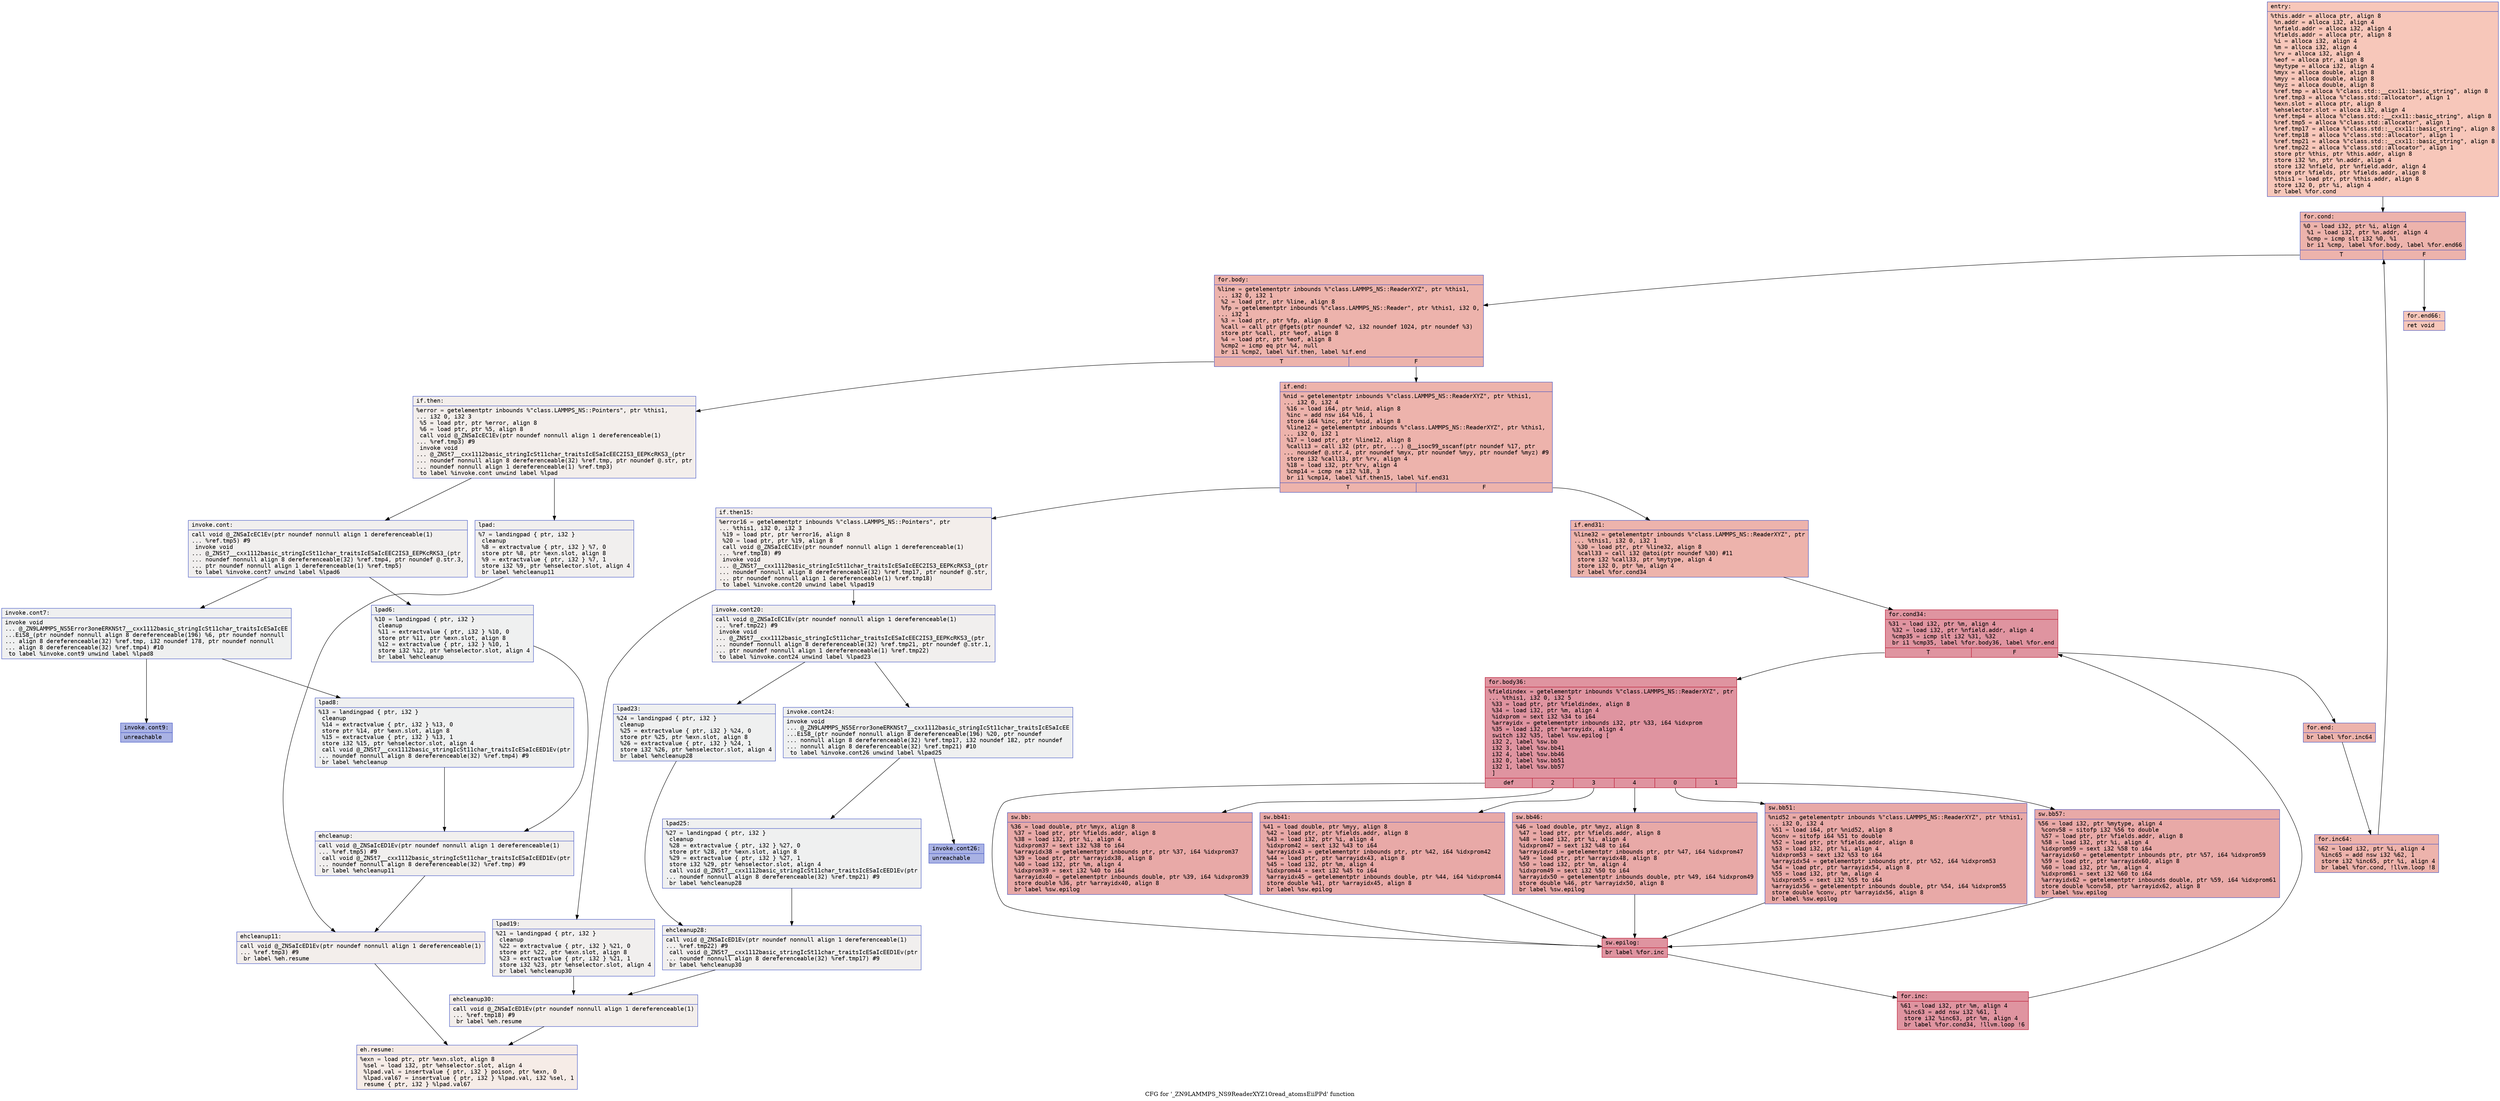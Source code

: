 digraph "CFG for '_ZN9LAMMPS_NS9ReaderXYZ10read_atomsEiiPPd' function" {
	label="CFG for '_ZN9LAMMPS_NS9ReaderXYZ10read_atomsEiiPPd' function";

	Node0x55815b8ab030 [shape=record,color="#3d50c3ff", style=filled, fillcolor="#ec7f6370" fontname="Courier",label="{entry:\l|  %this.addr = alloca ptr, align 8\l  %n.addr = alloca i32, align 4\l  %nfield.addr = alloca i32, align 4\l  %fields.addr = alloca ptr, align 8\l  %i = alloca i32, align 4\l  %m = alloca i32, align 4\l  %rv = alloca i32, align 4\l  %eof = alloca ptr, align 8\l  %mytype = alloca i32, align 4\l  %myx = alloca double, align 8\l  %myy = alloca double, align 8\l  %myz = alloca double, align 8\l  %ref.tmp = alloca %\"class.std::__cxx11::basic_string\", align 8\l  %ref.tmp3 = alloca %\"class.std::allocator\", align 1\l  %exn.slot = alloca ptr, align 8\l  %ehselector.slot = alloca i32, align 4\l  %ref.tmp4 = alloca %\"class.std::__cxx11::basic_string\", align 8\l  %ref.tmp5 = alloca %\"class.std::allocator\", align 1\l  %ref.tmp17 = alloca %\"class.std::__cxx11::basic_string\", align 8\l  %ref.tmp18 = alloca %\"class.std::allocator\", align 1\l  %ref.tmp21 = alloca %\"class.std::__cxx11::basic_string\", align 8\l  %ref.tmp22 = alloca %\"class.std::allocator\", align 1\l  store ptr %this, ptr %this.addr, align 8\l  store i32 %n, ptr %n.addr, align 4\l  store i32 %nfield, ptr %nfield.addr, align 4\l  store ptr %fields, ptr %fields.addr, align 8\l  %this1 = load ptr, ptr %this.addr, align 8\l  store i32 0, ptr %i, align 4\l  br label %for.cond\l}"];
	Node0x55815b8ab030 -> Node0x55815b8ac550[tooltip="entry -> for.cond\nProbability 100.00%" ];
	Node0x55815b8ac550 [shape=record,color="#3d50c3ff", style=filled, fillcolor="#d6524470" fontname="Courier",label="{for.cond:\l|  %0 = load i32, ptr %i, align 4\l  %1 = load i32, ptr %n.addr, align 4\l  %cmp = icmp slt i32 %0, %1\l  br i1 %cmp, label %for.body, label %for.end66\l|{<s0>T|<s1>F}}"];
	Node0x55815b8ac550:s0 -> Node0x55815b8ac740[tooltip="for.cond -> for.body\nProbability 96.88%" ];
	Node0x55815b8ac550:s1 -> Node0x55815b8ac7c0[tooltip="for.cond -> for.end66\nProbability 3.12%" ];
	Node0x55815b8ac740 [shape=record,color="#3d50c3ff", style=filled, fillcolor="#d6524470" fontname="Courier",label="{for.body:\l|  %line = getelementptr inbounds %\"class.LAMMPS_NS::ReaderXYZ\", ptr %this1,\l... i32 0, i32 1\l  %2 = load ptr, ptr %line, align 8\l  %fp = getelementptr inbounds %\"class.LAMMPS_NS::Reader\", ptr %this1, i32 0,\l... i32 1\l  %3 = load ptr, ptr %fp, align 8\l  %call = call ptr @fgets(ptr noundef %2, i32 noundef 1024, ptr noundef %3)\l  store ptr %call, ptr %eof, align 8\l  %4 = load ptr, ptr %eof, align 8\l  %cmp2 = icmp eq ptr %4, null\l  br i1 %cmp2, label %if.then, label %if.end\l|{<s0>T|<s1>F}}"];
	Node0x55815b8ac740:s0 -> Node0x55815b8ace20[tooltip="for.body -> if.then\nProbability 0.00%" ];
	Node0x55815b8ac740:s1 -> Node0x55815b89aec0[tooltip="for.body -> if.end\nProbability 100.00%" ];
	Node0x55815b8ace20 [shape=record,color="#3d50c3ff", style=filled, fillcolor="#e5d8d170" fontname="Courier",label="{if.then:\l|  %error = getelementptr inbounds %\"class.LAMMPS_NS::Pointers\", ptr %this1,\l... i32 0, i32 3\l  %5 = load ptr, ptr %error, align 8\l  %6 = load ptr, ptr %5, align 8\l  call void @_ZNSaIcEC1Ev(ptr noundef nonnull align 1 dereferenceable(1)\l... %ref.tmp3) #9\l  invoke void\l... @_ZNSt7__cxx1112basic_stringIcSt11char_traitsIcESaIcEEC2IS3_EEPKcRKS3_(ptr\l... noundef nonnull align 8 dereferenceable(32) %ref.tmp, ptr noundef @.str, ptr\l... noundef nonnull align 1 dereferenceable(1) %ref.tmp3)\l          to label %invoke.cont unwind label %lpad\l}"];
	Node0x55815b8ace20 -> Node0x55815b89b340[tooltip="if.then -> invoke.cont\nProbability 50.00%" ];
	Node0x55815b8ace20 -> Node0x55815b89b390[tooltip="if.then -> lpad\nProbability 50.00%" ];
	Node0x55815b89b340 [shape=record,color="#3d50c3ff", style=filled, fillcolor="#e0dbd870" fontname="Courier",label="{invoke.cont:\l|  call void @_ZNSaIcEC1Ev(ptr noundef nonnull align 1 dereferenceable(1)\l... %ref.tmp5) #9\l  invoke void\l... @_ZNSt7__cxx1112basic_stringIcSt11char_traitsIcESaIcEEC2IS3_EEPKcRKS3_(ptr\l... noundef nonnull align 8 dereferenceable(32) %ref.tmp4, ptr noundef @.str.3,\l... ptr noundef nonnull align 1 dereferenceable(1) %ref.tmp5)\l          to label %invoke.cont7 unwind label %lpad6\l}"];
	Node0x55815b89b340 -> Node0x55815b89b6b0[tooltip="invoke.cont -> invoke.cont7\nProbability 50.00%" ];
	Node0x55815b89b340 -> Node0x55815b89b700[tooltip="invoke.cont -> lpad6\nProbability 50.00%" ];
	Node0x55815b89b6b0 [shape=record,color="#3d50c3ff", style=filled, fillcolor="#dbdcde70" fontname="Courier",label="{invoke.cont7:\l|  invoke void\l... @_ZN9LAMMPS_NS5Error3oneERKNSt7__cxx1112basic_stringIcSt11char_traitsIcESaIcEE\l...EiS8_(ptr noundef nonnull align 8 dereferenceable(196) %6, ptr noundef nonnull\l... align 8 dereferenceable(32) %ref.tmp, i32 noundef 178, ptr noundef nonnull\l... align 8 dereferenceable(32) %ref.tmp4) #10\l          to label %invoke.cont9 unwind label %lpad8\l}"];
	Node0x55815b89b6b0 -> Node0x55815b89b660[tooltip="invoke.cont7 -> invoke.cont9\nProbability 0.00%" ];
	Node0x55815b89b6b0 -> Node0x55815b89b9c0[tooltip="invoke.cont7 -> lpad8\nProbability 100.00%" ];
	Node0x55815b89b660 [shape=record,color="#3d50c3ff", style=filled, fillcolor="#3d50c370" fontname="Courier",label="{invoke.cont9:\l|  unreachable\l}"];
	Node0x55815b89b390 [shape=record,color="#3d50c3ff", style=filled, fillcolor="#e0dbd870" fontname="Courier",label="{lpad:\l|  %7 = landingpad \{ ptr, i32 \}\l          cleanup\l  %8 = extractvalue \{ ptr, i32 \} %7, 0\l  store ptr %8, ptr %exn.slot, align 8\l  %9 = extractvalue \{ ptr, i32 \} %7, 1\l  store i32 %9, ptr %ehselector.slot, align 4\l  br label %ehcleanup11\l}"];
	Node0x55815b89b390 -> Node0x55815b89bf80[tooltip="lpad -> ehcleanup11\nProbability 100.00%" ];
	Node0x55815b89b700 [shape=record,color="#3d50c3ff", style=filled, fillcolor="#dbdcde70" fontname="Courier",label="{lpad6:\l|  %10 = landingpad \{ ptr, i32 \}\l          cleanup\l  %11 = extractvalue \{ ptr, i32 \} %10, 0\l  store ptr %11, ptr %exn.slot, align 8\l  %12 = extractvalue \{ ptr, i32 \} %10, 1\l  store i32 %12, ptr %ehselector.slot, align 4\l  br label %ehcleanup\l}"];
	Node0x55815b89b700 -> Node0x55815b89c2d0[tooltip="lpad6 -> ehcleanup\nProbability 100.00%" ];
	Node0x55815b89b9c0 [shape=record,color="#3d50c3ff", style=filled, fillcolor="#dbdcde70" fontname="Courier",label="{lpad8:\l|  %13 = landingpad \{ ptr, i32 \}\l          cleanup\l  %14 = extractvalue \{ ptr, i32 \} %13, 0\l  store ptr %14, ptr %exn.slot, align 8\l  %15 = extractvalue \{ ptr, i32 \} %13, 1\l  store i32 %15, ptr %ehselector.slot, align 4\l  call void @_ZNSt7__cxx1112basic_stringIcSt11char_traitsIcESaIcEED1Ev(ptr\l... noundef nonnull align 8 dereferenceable(32) %ref.tmp4) #9\l  br label %ehcleanup\l}"];
	Node0x55815b89b9c0 -> Node0x55815b89c2d0[tooltip="lpad8 -> ehcleanup\nProbability 100.00%" ];
	Node0x55815b89c2d0 [shape=record,color="#3d50c3ff", style=filled, fillcolor="#e0dbd870" fontname="Courier",label="{ehcleanup:\l|  call void @_ZNSaIcED1Ev(ptr noundef nonnull align 1 dereferenceable(1)\l... %ref.tmp5) #9\l  call void @_ZNSt7__cxx1112basic_stringIcSt11char_traitsIcESaIcEED1Ev(ptr\l... noundef nonnull align 8 dereferenceable(32) %ref.tmp) #9\l  br label %ehcleanup11\l}"];
	Node0x55815b89c2d0 -> Node0x55815b89bf80[tooltip="ehcleanup -> ehcleanup11\nProbability 100.00%" ];
	Node0x55815b89bf80 [shape=record,color="#3d50c3ff", style=filled, fillcolor="#e5d8d170" fontname="Courier",label="{ehcleanup11:\l|  call void @_ZNSaIcED1Ev(ptr noundef nonnull align 1 dereferenceable(1)\l... %ref.tmp3) #9\l  br label %eh.resume\l}"];
	Node0x55815b89bf80 -> Node0x55815b89cb80[tooltip="ehcleanup11 -> eh.resume\nProbability 100.00%" ];
	Node0x55815b89aec0 [shape=record,color="#3d50c3ff", style=filled, fillcolor="#d6524470" fontname="Courier",label="{if.end:\l|  %nid = getelementptr inbounds %\"class.LAMMPS_NS::ReaderXYZ\", ptr %this1,\l... i32 0, i32 4\l  %16 = load i64, ptr %nid, align 8\l  %inc = add nsw i64 %16, 1\l  store i64 %inc, ptr %nid, align 8\l  %line12 = getelementptr inbounds %\"class.LAMMPS_NS::ReaderXYZ\", ptr %this1,\l... i32 0, i32 1\l  %17 = load ptr, ptr %line12, align 8\l  %call13 = call i32 (ptr, ptr, ...) @__isoc99_sscanf(ptr noundef %17, ptr\l... noundef @.str.4, ptr noundef %myx, ptr noundef %myy, ptr noundef %myz) #9\l  store i32 %call13, ptr %rv, align 4\l  %18 = load i32, ptr %rv, align 4\l  %cmp14 = icmp ne i32 %18, 3\l  br i1 %cmp14, label %if.then15, label %if.end31\l|{<s0>T|<s1>F}}"];
	Node0x55815b89aec0:s0 -> Node0x55815b8b1a20[tooltip="if.end -> if.then15\nProbability 0.00%" ];
	Node0x55815b89aec0:s1 -> Node0x55815b8b1aa0[tooltip="if.end -> if.end31\nProbability 100.00%" ];
	Node0x55815b8b1a20 [shape=record,color="#3d50c3ff", style=filled, fillcolor="#e5d8d170" fontname="Courier",label="{if.then15:\l|  %error16 = getelementptr inbounds %\"class.LAMMPS_NS::Pointers\", ptr\l... %this1, i32 0, i32 3\l  %19 = load ptr, ptr %error16, align 8\l  %20 = load ptr, ptr %19, align 8\l  call void @_ZNSaIcEC1Ev(ptr noundef nonnull align 1 dereferenceable(1)\l... %ref.tmp18) #9\l  invoke void\l... @_ZNSt7__cxx1112basic_stringIcSt11char_traitsIcESaIcEEC2IS3_EEPKcRKS3_(ptr\l... noundef nonnull align 8 dereferenceable(32) %ref.tmp17, ptr noundef @.str,\l... ptr noundef nonnull align 1 dereferenceable(1) %ref.tmp18)\l          to label %invoke.cont20 unwind label %lpad19\l}"];
	Node0x55815b8b1a20 -> Node0x55815b8b1f30[tooltip="if.then15 -> invoke.cont20\nProbability 50.00%" ];
	Node0x55815b8b1a20 -> Node0x55815b8b1fb0[tooltip="if.then15 -> lpad19\nProbability 50.00%" ];
	Node0x55815b8b1f30 [shape=record,color="#3d50c3ff", style=filled, fillcolor="#e0dbd870" fontname="Courier",label="{invoke.cont20:\l|  call void @_ZNSaIcEC1Ev(ptr noundef nonnull align 1 dereferenceable(1)\l... %ref.tmp22) #9\l  invoke void\l... @_ZNSt7__cxx1112basic_stringIcSt11char_traitsIcESaIcEEC2IS3_EEPKcRKS3_(ptr\l... noundef nonnull align 8 dereferenceable(32) %ref.tmp21, ptr noundef @.str.1,\l... ptr noundef nonnull align 1 dereferenceable(1) %ref.tmp22)\l          to label %invoke.cont24 unwind label %lpad23\l}"];
	Node0x55815b8b1f30 -> Node0x55815b8b2330[tooltip="invoke.cont20 -> invoke.cont24\nProbability 50.00%" ];
	Node0x55815b8b1f30 -> Node0x55815b8b2380[tooltip="invoke.cont20 -> lpad23\nProbability 50.00%" ];
	Node0x55815b8b2330 [shape=record,color="#3d50c3ff", style=filled, fillcolor="#dbdcde70" fontname="Courier",label="{invoke.cont24:\l|  invoke void\l... @_ZN9LAMMPS_NS5Error3oneERKNSt7__cxx1112basic_stringIcSt11char_traitsIcESaIcEE\l...EiS8_(ptr noundef nonnull align 8 dereferenceable(196) %20, ptr noundef\l... nonnull align 8 dereferenceable(32) %ref.tmp17, i32 noundef 182, ptr noundef\l... nonnull align 8 dereferenceable(32) %ref.tmp21) #10\l          to label %invoke.cont26 unwind label %lpad25\l}"];
	Node0x55815b8b2330 -> Node0x55815b8b22e0[tooltip="invoke.cont24 -> invoke.cont26\nProbability 0.00%" ];
	Node0x55815b8b2330 -> Node0x55815b8b26a0[tooltip="invoke.cont24 -> lpad25\nProbability 100.00%" ];
	Node0x55815b8b22e0 [shape=record,color="#3d50c3ff", style=filled, fillcolor="#3d50c370" fontname="Courier",label="{invoke.cont26:\l|  unreachable\l}"];
	Node0x55815b8b1fb0 [shape=record,color="#3d50c3ff", style=filled, fillcolor="#e0dbd870" fontname="Courier",label="{lpad19:\l|  %21 = landingpad \{ ptr, i32 \}\l          cleanup\l  %22 = extractvalue \{ ptr, i32 \} %21, 0\l  store ptr %22, ptr %exn.slot, align 8\l  %23 = extractvalue \{ ptr, i32 \} %21, 1\l  store i32 %23, ptr %ehselector.slot, align 4\l  br label %ehcleanup30\l}"];
	Node0x55815b8b1fb0 -> Node0x55815b8b2c60[tooltip="lpad19 -> ehcleanup30\nProbability 100.00%" ];
	Node0x55815b8b2380 [shape=record,color="#3d50c3ff", style=filled, fillcolor="#dbdcde70" fontname="Courier",label="{lpad23:\l|  %24 = landingpad \{ ptr, i32 \}\l          cleanup\l  %25 = extractvalue \{ ptr, i32 \} %24, 0\l  store ptr %25, ptr %exn.slot, align 8\l  %26 = extractvalue \{ ptr, i32 \} %24, 1\l  store i32 %26, ptr %ehselector.slot, align 4\l  br label %ehcleanup28\l}"];
	Node0x55815b8b2380 -> Node0x55815b8b2fb0[tooltip="lpad23 -> ehcleanup28\nProbability 100.00%" ];
	Node0x55815b8b26a0 [shape=record,color="#3d50c3ff", style=filled, fillcolor="#dbdcde70" fontname="Courier",label="{lpad25:\l|  %27 = landingpad \{ ptr, i32 \}\l          cleanup\l  %28 = extractvalue \{ ptr, i32 \} %27, 0\l  store ptr %28, ptr %exn.slot, align 8\l  %29 = extractvalue \{ ptr, i32 \} %27, 1\l  store i32 %29, ptr %ehselector.slot, align 4\l  call void @_ZNSt7__cxx1112basic_stringIcSt11char_traitsIcESaIcEED1Ev(ptr\l... noundef nonnull align 8 dereferenceable(32) %ref.tmp21) #9\l  br label %ehcleanup28\l}"];
	Node0x55815b8b26a0 -> Node0x55815b8b2fb0[tooltip="lpad25 -> ehcleanup28\nProbability 100.00%" ];
	Node0x55815b8b2fb0 [shape=record,color="#3d50c3ff", style=filled, fillcolor="#e0dbd870" fontname="Courier",label="{ehcleanup28:\l|  call void @_ZNSaIcED1Ev(ptr noundef nonnull align 1 dereferenceable(1)\l... %ref.tmp22) #9\l  call void @_ZNSt7__cxx1112basic_stringIcSt11char_traitsIcESaIcEED1Ev(ptr\l... noundef nonnull align 8 dereferenceable(32) %ref.tmp17) #9\l  br label %ehcleanup30\l}"];
	Node0x55815b8b2fb0 -> Node0x55815b8b2c60[tooltip="ehcleanup28 -> ehcleanup30\nProbability 100.00%" ];
	Node0x55815b8b2c60 [shape=record,color="#3d50c3ff", style=filled, fillcolor="#e5d8d170" fontname="Courier",label="{ehcleanup30:\l|  call void @_ZNSaIcED1Ev(ptr noundef nonnull align 1 dereferenceable(1)\l... %ref.tmp18) #9\l  br label %eh.resume\l}"];
	Node0x55815b8b2c60 -> Node0x55815b89cb80[tooltip="ehcleanup30 -> eh.resume\nProbability 100.00%" ];
	Node0x55815b8b1aa0 [shape=record,color="#3d50c3ff", style=filled, fillcolor="#d6524470" fontname="Courier",label="{if.end31:\l|  %line32 = getelementptr inbounds %\"class.LAMMPS_NS::ReaderXYZ\", ptr\l... %this1, i32 0, i32 1\l  %30 = load ptr, ptr %line32, align 8\l  %call33 = call i32 @atoi(ptr noundef %30) #11\l  store i32 %call33, ptr %mytype, align 4\l  store i32 0, ptr %m, align 4\l  br label %for.cond34\l}"];
	Node0x55815b8b1aa0 -> Node0x55815b8b3d00[tooltip="if.end31 -> for.cond34\nProbability 100.00%" ];
	Node0x55815b8b3d00 [shape=record,color="#b70d28ff", style=filled, fillcolor="#b70d2870" fontname="Courier",label="{for.cond34:\l|  %31 = load i32, ptr %m, align 4\l  %32 = load i32, ptr %nfield.addr, align 4\l  %cmp35 = icmp slt i32 %31, %32\l  br i1 %cmp35, label %for.body36, label %for.end\l|{<s0>T|<s1>F}}"];
	Node0x55815b8b3d00:s0 -> Node0x55815b8b3f70[tooltip="for.cond34 -> for.body36\nProbability 96.88%" ];
	Node0x55815b8b3d00:s1 -> Node0x55815b8b3ff0[tooltip="for.cond34 -> for.end\nProbability 3.12%" ];
	Node0x55815b8b3f70 [shape=record,color="#b70d28ff", style=filled, fillcolor="#b70d2870" fontname="Courier",label="{for.body36:\l|  %fieldindex = getelementptr inbounds %\"class.LAMMPS_NS::ReaderXYZ\", ptr\l... %this1, i32 0, i32 5\l  %33 = load ptr, ptr %fieldindex, align 8\l  %34 = load i32, ptr %m, align 4\l  %idxprom = sext i32 %34 to i64\l  %arrayidx = getelementptr inbounds i32, ptr %33, i64 %idxprom\l  %35 = load i32, ptr %arrayidx, align 4\l  switch i32 %35, label %sw.epilog [\l    i32 2, label %sw.bb\l    i32 3, label %sw.bb41\l    i32 4, label %sw.bb46\l    i32 0, label %sw.bb51\l    i32 1, label %sw.bb57\l  ]\l|{<s0>def|<s1>2|<s2>3|<s3>4|<s4>0|<s5>1}}"];
	Node0x55815b8b3f70:s0 -> Node0x55815b8b44e0[tooltip="for.body36 -> sw.epilog\nProbability 16.67%" ];
	Node0x55815b8b3f70:s1 -> Node0x55815b8b4560[tooltip="for.body36 -> sw.bb\nProbability 16.67%" ];
	Node0x55815b8b3f70:s2 -> Node0x55815b8b45d0[tooltip="for.body36 -> sw.bb41\nProbability 16.67%" ];
	Node0x55815b8b3f70:s3 -> Node0x55815b8b46a0[tooltip="for.body36 -> sw.bb46\nProbability 16.67%" ];
	Node0x55815b8b3f70:s4 -> Node0x55815b8b4770[tooltip="for.body36 -> sw.bb51\nProbability 16.67%" ];
	Node0x55815b8b3f70:s5 -> Node0x55815b8b4840[tooltip="for.body36 -> sw.bb57\nProbability 16.67%" ];
	Node0x55815b8b4560 [shape=record,color="#3d50c3ff", style=filled, fillcolor="#ca3b3770" fontname="Courier",label="{sw.bb:\l|  %36 = load double, ptr %myx, align 8\l  %37 = load ptr, ptr %fields.addr, align 8\l  %38 = load i32, ptr %i, align 4\l  %idxprom37 = sext i32 %38 to i64\l  %arrayidx38 = getelementptr inbounds ptr, ptr %37, i64 %idxprom37\l  %39 = load ptr, ptr %arrayidx38, align 8\l  %40 = load i32, ptr %m, align 4\l  %idxprom39 = sext i32 %40 to i64\l  %arrayidx40 = getelementptr inbounds double, ptr %39, i64 %idxprom39\l  store double %36, ptr %arrayidx40, align 8\l  br label %sw.epilog\l}"];
	Node0x55815b8b4560 -> Node0x55815b8b44e0[tooltip="sw.bb -> sw.epilog\nProbability 100.00%" ];
	Node0x55815b8b45d0 [shape=record,color="#3d50c3ff", style=filled, fillcolor="#ca3b3770" fontname="Courier",label="{sw.bb41:\l|  %41 = load double, ptr %myy, align 8\l  %42 = load ptr, ptr %fields.addr, align 8\l  %43 = load i32, ptr %i, align 4\l  %idxprom42 = sext i32 %43 to i64\l  %arrayidx43 = getelementptr inbounds ptr, ptr %42, i64 %idxprom42\l  %44 = load ptr, ptr %arrayidx43, align 8\l  %45 = load i32, ptr %m, align 4\l  %idxprom44 = sext i32 %45 to i64\l  %arrayidx45 = getelementptr inbounds double, ptr %44, i64 %idxprom44\l  store double %41, ptr %arrayidx45, align 8\l  br label %sw.epilog\l}"];
	Node0x55815b8b45d0 -> Node0x55815b8b44e0[tooltip="sw.bb41 -> sw.epilog\nProbability 100.00%" ];
	Node0x55815b8b46a0 [shape=record,color="#3d50c3ff", style=filled, fillcolor="#ca3b3770" fontname="Courier",label="{sw.bb46:\l|  %46 = load double, ptr %myz, align 8\l  %47 = load ptr, ptr %fields.addr, align 8\l  %48 = load i32, ptr %i, align 4\l  %idxprom47 = sext i32 %48 to i64\l  %arrayidx48 = getelementptr inbounds ptr, ptr %47, i64 %idxprom47\l  %49 = load ptr, ptr %arrayidx48, align 8\l  %50 = load i32, ptr %m, align 4\l  %idxprom49 = sext i32 %50 to i64\l  %arrayidx50 = getelementptr inbounds double, ptr %49, i64 %idxprom49\l  store double %46, ptr %arrayidx50, align 8\l  br label %sw.epilog\l}"];
	Node0x55815b8b46a0 -> Node0x55815b8b44e0[tooltip="sw.bb46 -> sw.epilog\nProbability 100.00%" ];
	Node0x55815b8b4770 [shape=record,color="#3d50c3ff", style=filled, fillcolor="#ca3b3770" fontname="Courier",label="{sw.bb51:\l|  %nid52 = getelementptr inbounds %\"class.LAMMPS_NS::ReaderXYZ\", ptr %this1,\l... i32 0, i32 4\l  %51 = load i64, ptr %nid52, align 8\l  %conv = sitofp i64 %51 to double\l  %52 = load ptr, ptr %fields.addr, align 8\l  %53 = load i32, ptr %i, align 4\l  %idxprom53 = sext i32 %53 to i64\l  %arrayidx54 = getelementptr inbounds ptr, ptr %52, i64 %idxprom53\l  %54 = load ptr, ptr %arrayidx54, align 8\l  %55 = load i32, ptr %m, align 4\l  %idxprom55 = sext i32 %55 to i64\l  %arrayidx56 = getelementptr inbounds double, ptr %54, i64 %idxprom55\l  store double %conv, ptr %arrayidx56, align 8\l  br label %sw.epilog\l}"];
	Node0x55815b8b4770 -> Node0x55815b8b44e0[tooltip="sw.bb51 -> sw.epilog\nProbability 100.00%" ];
	Node0x55815b8b4840 [shape=record,color="#3d50c3ff", style=filled, fillcolor="#ca3b3770" fontname="Courier",label="{sw.bb57:\l|  %56 = load i32, ptr %mytype, align 4\l  %conv58 = sitofp i32 %56 to double\l  %57 = load ptr, ptr %fields.addr, align 8\l  %58 = load i32, ptr %i, align 4\l  %idxprom59 = sext i32 %58 to i64\l  %arrayidx60 = getelementptr inbounds ptr, ptr %57, i64 %idxprom59\l  %59 = load ptr, ptr %arrayidx60, align 8\l  %60 = load i32, ptr %m, align 4\l  %idxprom61 = sext i32 %60 to i64\l  %arrayidx62 = getelementptr inbounds double, ptr %59, i64 %idxprom61\l  store double %conv58, ptr %arrayidx62, align 8\l  br label %sw.epilog\l}"];
	Node0x55815b8b4840 -> Node0x55815b8b44e0[tooltip="sw.bb57 -> sw.epilog\nProbability 100.00%" ];
	Node0x55815b8b44e0 [shape=record,color="#b70d28ff", style=filled, fillcolor="#b70d2870" fontname="Courier",label="{sw.epilog:\l|  br label %for.inc\l}"];
	Node0x55815b8b44e0 -> Node0x55815b8b7b60[tooltip="sw.epilog -> for.inc\nProbability 100.00%" ];
	Node0x55815b8b7b60 [shape=record,color="#b70d28ff", style=filled, fillcolor="#b70d2870" fontname="Courier",label="{for.inc:\l|  %61 = load i32, ptr %m, align 4\l  %inc63 = add nsw i32 %61, 1\l  store i32 %inc63, ptr %m, align 4\l  br label %for.cond34, !llvm.loop !6\l}"];
	Node0x55815b8b7b60 -> Node0x55815b8b3d00[tooltip="for.inc -> for.cond34\nProbability 100.00%" ];
	Node0x55815b8b3ff0 [shape=record,color="#3d50c3ff", style=filled, fillcolor="#d6524470" fontname="Courier",label="{for.end:\l|  br label %for.inc64\l}"];
	Node0x55815b8b3ff0 -> Node0x55815b8b7ef0[tooltip="for.end -> for.inc64\nProbability 100.00%" ];
	Node0x55815b8b7ef0 [shape=record,color="#3d50c3ff", style=filled, fillcolor="#d6524470" fontname="Courier",label="{for.inc64:\l|  %62 = load i32, ptr %i, align 4\l  %inc65 = add nsw i32 %62, 1\l  store i32 %inc65, ptr %i, align 4\l  br label %for.cond, !llvm.loop !8\l}"];
	Node0x55815b8b7ef0 -> Node0x55815b8ac550[tooltip="for.inc64 -> for.cond\nProbability 100.00%" ];
	Node0x55815b8ac7c0 [shape=record,color="#3d50c3ff", style=filled, fillcolor="#ec7f6370" fontname="Courier",label="{for.end66:\l|  ret void\l}"];
	Node0x55815b89cb80 [shape=record,color="#3d50c3ff", style=filled, fillcolor="#ead5c970" fontname="Courier",label="{eh.resume:\l|  %exn = load ptr, ptr %exn.slot, align 8\l  %sel = load i32, ptr %ehselector.slot, align 4\l  %lpad.val = insertvalue \{ ptr, i32 \} poison, ptr %exn, 0\l  %lpad.val67 = insertvalue \{ ptr, i32 \} %lpad.val, i32 %sel, 1\l  resume \{ ptr, i32 \} %lpad.val67\l}"];
}
